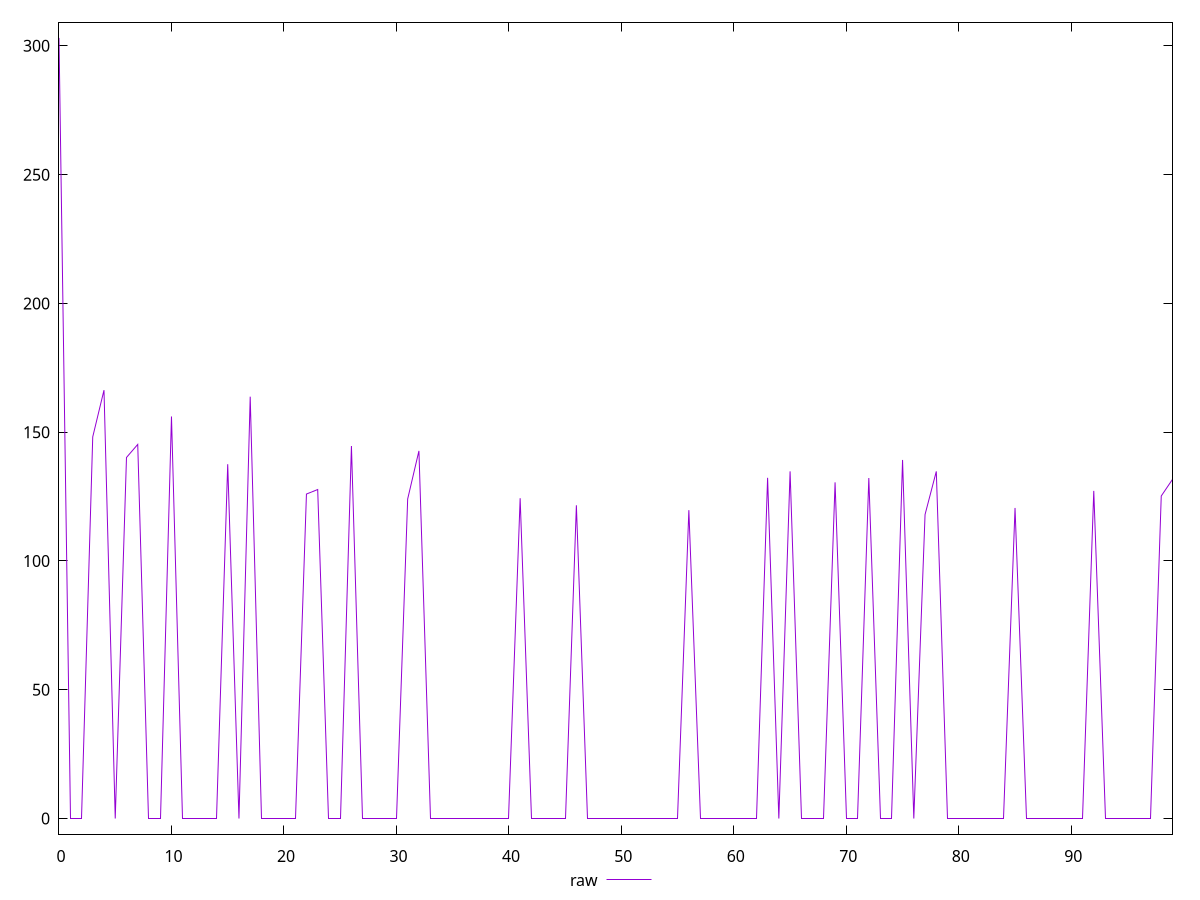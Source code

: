 reset

$raw <<EOF
0 303.088
1 0
2 0
3 148.18499994277954
4 166.32200002670288
5 0
6 140.18300008773804
7 145.25400018692017
8 0
9 0
10 156.110999584198
11 0
12 0
13 0
14 0
15 137.5770001411438
16 0
17 163.7979998588562
18 0
19 0
20 0
21 0
22 125.98099994659424
23 127.73999977111816
24 0
25 0
26 144.63700008392334
27 0
28 0
29 0
30 0
31 124.07299947738647
32 142.73600006103516
33 0
34 0
35 0
36 0
37 0
38 0
39 0
40 0
41 124.36600017547607
42 0
43 0
44 0
45 0
46 121.60900020599365
47 0
48 0
49 0
50 0
51 0
52 0
53 0
54 0
55 0
56 119.73899984359741
57 0
58 0
59 0
60 0
61 0
62 0
63 132.29299974441528
64 0
65 134.8090000152588
66 0
67 0
68 0
69 130.5130000114441
70 0
71 0
72 132.19799995422363
73 0
74 0
75 139.22399997711182
76 0
77 118.03000020980835
78 134.78200006484985
79 0
80 0
81 0
82 0
83 0
84 0
85 120.59400033950806
86 0
87 0
88 0
89 0
90 0
91 0
92 127.22200059890747
93 0
94 0
95 0
96 0
97 0
98 125.22500038146973
99 131.68399953842163
EOF

set key outside below
set xrange [0:99]
set yrange [-6.0617600000000005:309.14976]
set trange [-6.0617600000000005:309.14976]
set terminal svg size 640, 500 enhanced background rgb 'white'
set output "report_00016_2021-02-10T13-31-48.338Z/uses-rel-preconnect/samples/pages+cached+noadtech+nomedia/raw/values.svg"

plot $raw title "raw" with line

reset

